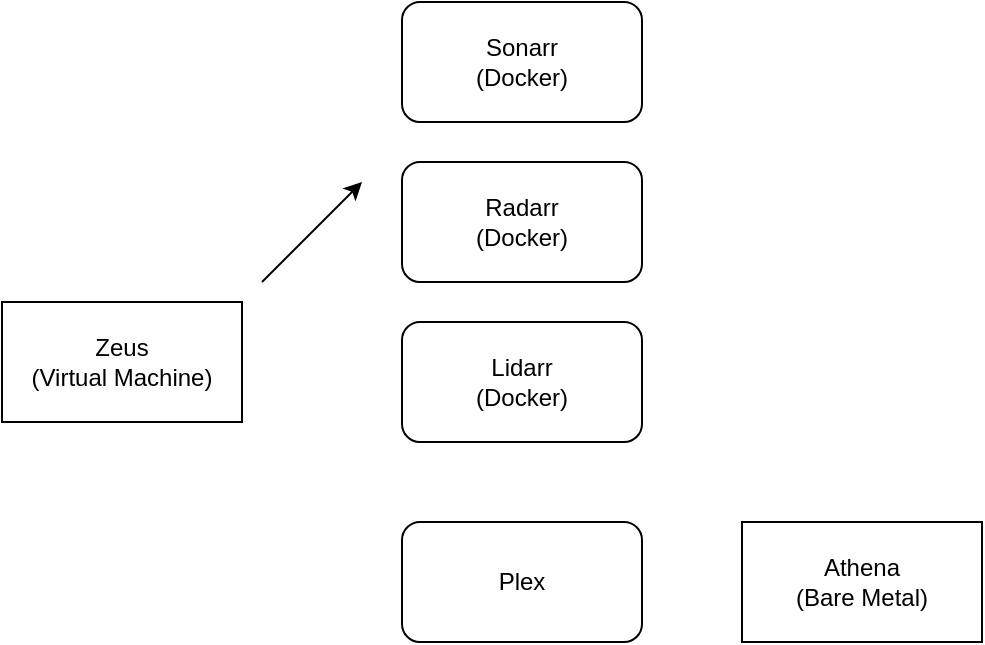 <mxfile version="20.8.23" type="github">
  <diagram name="Page-1" id="wjxmt_SJUxQcoUNMzgTy">
    <mxGraphModel dx="1434" dy="835" grid="1" gridSize="10" guides="1" tooltips="1" connect="1" arrows="1" fold="1" page="1" pageScale="1" pageWidth="850" pageHeight="1100" math="0" shadow="0">
      <root>
        <mxCell id="0" />
        <mxCell id="1" parent="0" />
        <mxCell id="6zHi9zIxiG5zEpNr_IKy-1" value="Zeus&lt;br&gt;(Virtual Machine)" style="rounded=0;whiteSpace=wrap;html=1;" vertex="1" parent="1">
          <mxGeometry x="230" y="250" width="120" height="60" as="geometry" />
        </mxCell>
        <mxCell id="6zHi9zIxiG5zEpNr_IKy-2" value="" style="endArrow=classic;html=1;rounded=0;" edge="1" parent="1">
          <mxGeometry width="50" height="50" relative="1" as="geometry">
            <mxPoint x="360" y="240" as="sourcePoint" />
            <mxPoint x="410" y="190" as="targetPoint" />
          </mxGeometry>
        </mxCell>
        <mxCell id="6zHi9zIxiG5zEpNr_IKy-3" value="Sonarr&lt;br&gt;(Docker)" style="rounded=1;whiteSpace=wrap;html=1;" vertex="1" parent="1">
          <mxGeometry x="430" y="100" width="120" height="60" as="geometry" />
        </mxCell>
        <mxCell id="6zHi9zIxiG5zEpNr_IKy-4" value="Lidarr&lt;br&gt;(Docker)" style="rounded=1;whiteSpace=wrap;html=1;" vertex="1" parent="1">
          <mxGeometry x="430" y="260" width="120" height="60" as="geometry" />
        </mxCell>
        <mxCell id="6zHi9zIxiG5zEpNr_IKy-5" value="Radarr&lt;br&gt;(Docker)" style="rounded=1;whiteSpace=wrap;html=1;" vertex="1" parent="1">
          <mxGeometry x="430" y="180" width="120" height="60" as="geometry" />
        </mxCell>
        <mxCell id="6zHi9zIxiG5zEpNr_IKy-6" value="Athena&lt;br&gt;(Bare Metal)" style="rounded=0;whiteSpace=wrap;html=1;" vertex="1" parent="1">
          <mxGeometry x="600" y="360" width="120" height="60" as="geometry" />
        </mxCell>
        <mxCell id="6zHi9zIxiG5zEpNr_IKy-7" value="Plex" style="rounded=1;whiteSpace=wrap;html=1;" vertex="1" parent="1">
          <mxGeometry x="430" y="360" width="120" height="60" as="geometry" />
        </mxCell>
      </root>
    </mxGraphModel>
  </diagram>
</mxfile>
